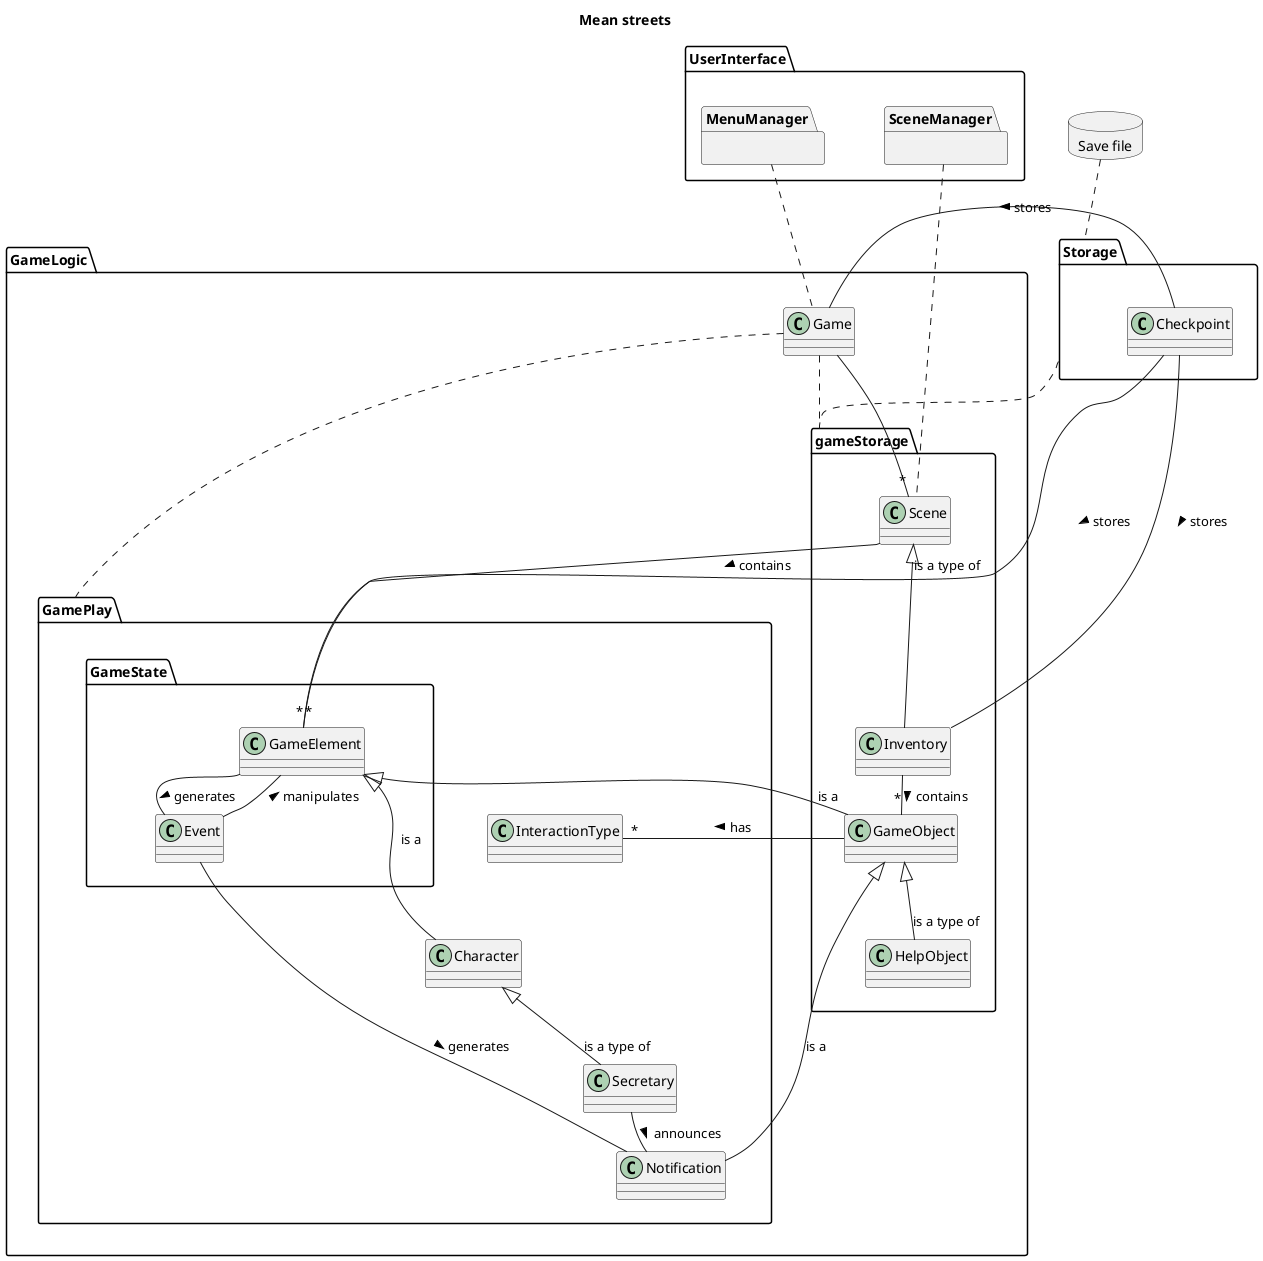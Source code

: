 @startuml

skinparam nodesep 60
skinparam ranksep 20

title Mean streets
top to bottom direction
database "Save file" {
}
package UserInterface {
    package MenuManager {}
    package SceneManager {}
}

package GameLogic {
    class Game
    package gameStorage {
        class Inventory
        class GameObject
        class HelpObject
        class Scene
    }


    package GamePlay {
        class InteractionType
        class Secretary
        class Character
        class Notification
        package GameState {
            class GameElement
            class Event
        }
    }
}

package Storage {
    class Checkpoint
}

"Save file".. Storage
MenuManager .. Game
SceneManager .. Scene
Storage . gameStorage


InteractionType -[hidden]up- GameState
Character -[hidden]up- GameState
Secretary -[hidden]up- GameState
Notification -[hidden]up- GameState
InteractionType -[hidden]down- Character
'GamePlay -[hidden]l- gameStorage

Game . gameStorage
Game . GamePlay

Game -- "*" Scene
Checkpoint -- "*" GameElement : stores >
Checkpoint -- Inventory : stores >
Checkpoint - Game : stores >
Character <|-- Secretary : is a type of
GameElement <|-- GameObject : is a
GameElement <|-- Character : is a
Scene - "*" GameElement : contains >
Scene <|-- Inventory : is a type of
Inventory -- "*" GameObject : contains >
GameElement -- Event : generates >
Event -- Notification : generates >
Event -- GameElement : manipulates >
Secretary -- Notification : announces >
GameObject <|-- HelpObject : is a type of
GameObject <|-- Notification : is a
GameObject -- "*" InteractionType : has >
@enduml
